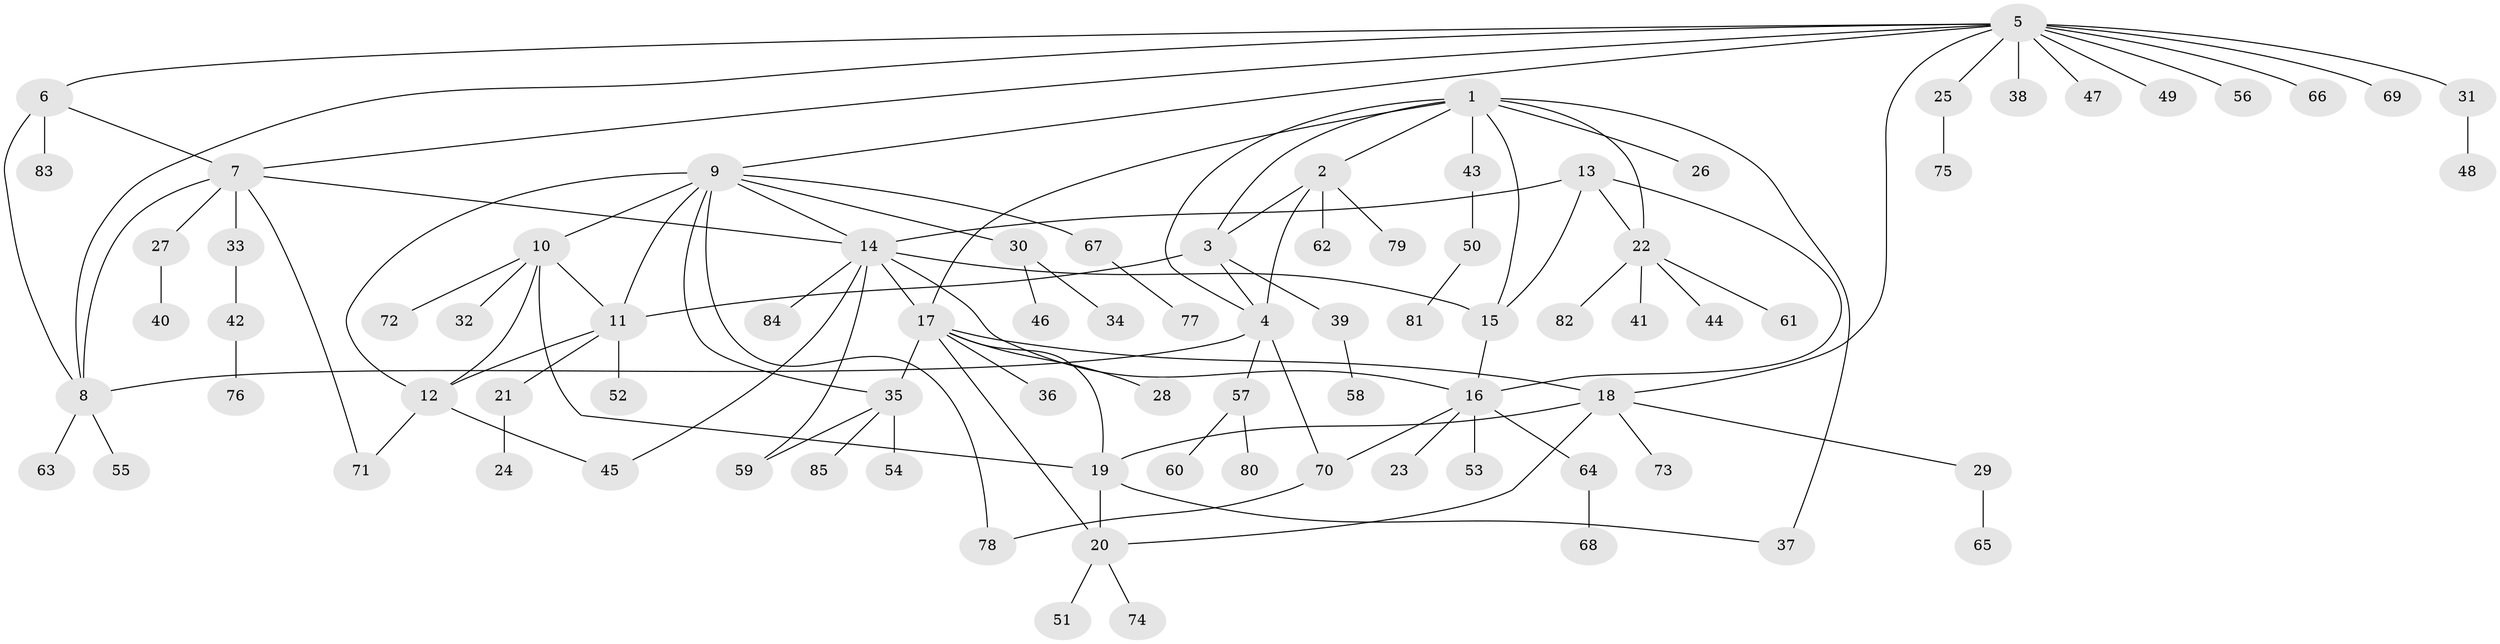 // coarse degree distribution, {10: 0.015873015873015872, 7: 0.047619047619047616, 6: 0.031746031746031744, 15: 0.015873015873015872, 2: 0.15873015873015872, 8: 0.015873015873015872, 4: 0.047619047619047616, 13: 0.015873015873015872, 5: 0.047619047619047616, 1: 0.6031746031746031}
// Generated by graph-tools (version 1.1) at 2025/24/03/03/25 07:24:10]
// undirected, 85 vertices, 113 edges
graph export_dot {
graph [start="1"]
  node [color=gray90,style=filled];
  1;
  2;
  3;
  4;
  5;
  6;
  7;
  8;
  9;
  10;
  11;
  12;
  13;
  14;
  15;
  16;
  17;
  18;
  19;
  20;
  21;
  22;
  23;
  24;
  25;
  26;
  27;
  28;
  29;
  30;
  31;
  32;
  33;
  34;
  35;
  36;
  37;
  38;
  39;
  40;
  41;
  42;
  43;
  44;
  45;
  46;
  47;
  48;
  49;
  50;
  51;
  52;
  53;
  54;
  55;
  56;
  57;
  58;
  59;
  60;
  61;
  62;
  63;
  64;
  65;
  66;
  67;
  68;
  69;
  70;
  71;
  72;
  73;
  74;
  75;
  76;
  77;
  78;
  79;
  80;
  81;
  82;
  83;
  84;
  85;
  1 -- 2;
  1 -- 3;
  1 -- 4;
  1 -- 15;
  1 -- 17;
  1 -- 22;
  1 -- 26;
  1 -- 37;
  1 -- 43;
  2 -- 3;
  2 -- 4;
  2 -- 62;
  2 -- 79;
  3 -- 4;
  3 -- 11;
  3 -- 39;
  4 -- 8;
  4 -- 57;
  4 -- 70;
  5 -- 6;
  5 -- 7;
  5 -- 8;
  5 -- 9;
  5 -- 18;
  5 -- 25;
  5 -- 31;
  5 -- 38;
  5 -- 47;
  5 -- 49;
  5 -- 56;
  5 -- 66;
  5 -- 69;
  6 -- 7;
  6 -- 8;
  6 -- 83;
  7 -- 8;
  7 -- 14;
  7 -- 27;
  7 -- 33;
  7 -- 71;
  8 -- 55;
  8 -- 63;
  9 -- 10;
  9 -- 11;
  9 -- 12;
  9 -- 14;
  9 -- 30;
  9 -- 35;
  9 -- 67;
  9 -- 78;
  10 -- 11;
  10 -- 12;
  10 -- 19;
  10 -- 32;
  10 -- 72;
  11 -- 12;
  11 -- 21;
  11 -- 52;
  12 -- 45;
  12 -- 71;
  13 -- 14;
  13 -- 15;
  13 -- 16;
  13 -- 22;
  14 -- 15;
  14 -- 16;
  14 -- 17;
  14 -- 45;
  14 -- 59;
  14 -- 84;
  15 -- 16;
  16 -- 23;
  16 -- 53;
  16 -- 64;
  16 -- 70;
  17 -- 18;
  17 -- 19;
  17 -- 20;
  17 -- 28;
  17 -- 35;
  17 -- 36;
  18 -- 19;
  18 -- 20;
  18 -- 29;
  18 -- 73;
  19 -- 20;
  19 -- 37;
  20 -- 51;
  20 -- 74;
  21 -- 24;
  22 -- 41;
  22 -- 44;
  22 -- 61;
  22 -- 82;
  25 -- 75;
  27 -- 40;
  29 -- 65;
  30 -- 34;
  30 -- 46;
  31 -- 48;
  33 -- 42;
  35 -- 54;
  35 -- 59;
  35 -- 85;
  39 -- 58;
  42 -- 76;
  43 -- 50;
  50 -- 81;
  57 -- 60;
  57 -- 80;
  64 -- 68;
  67 -- 77;
  70 -- 78;
}
